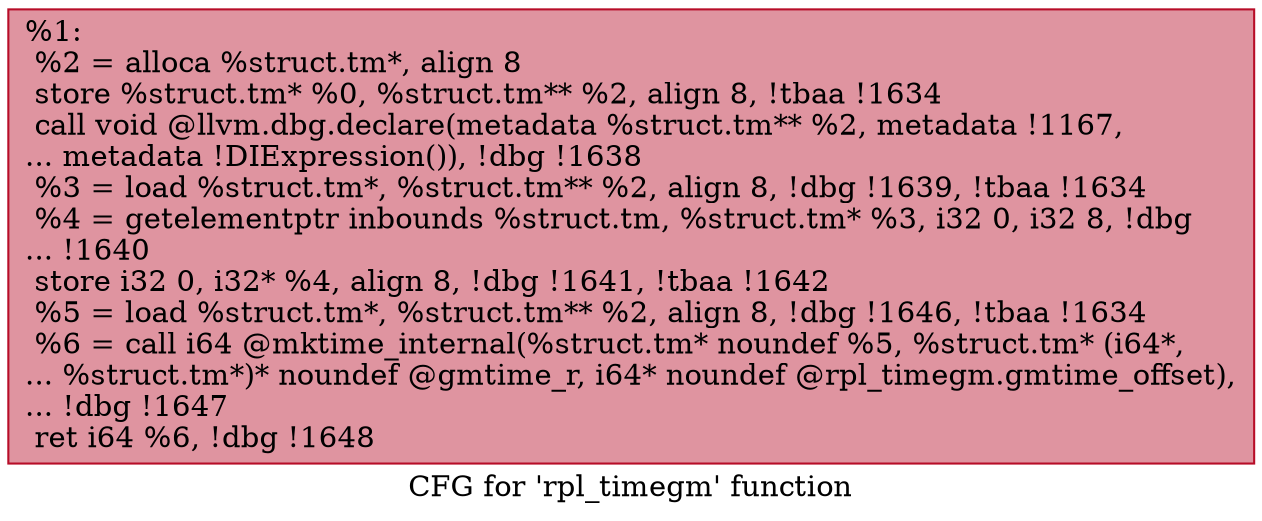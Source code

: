 digraph "CFG for 'rpl_timegm' function" {
	label="CFG for 'rpl_timegm' function";

	Node0x18734c0 [shape=record,color="#b70d28ff", style=filled, fillcolor="#b70d2870",label="{%1:\l  %2 = alloca %struct.tm*, align 8\l  store %struct.tm* %0, %struct.tm** %2, align 8, !tbaa !1634\l  call void @llvm.dbg.declare(metadata %struct.tm** %2, metadata !1167,\l... metadata !DIExpression()), !dbg !1638\l  %3 = load %struct.tm*, %struct.tm** %2, align 8, !dbg !1639, !tbaa !1634\l  %4 = getelementptr inbounds %struct.tm, %struct.tm* %3, i32 0, i32 8, !dbg\l... !1640\l  store i32 0, i32* %4, align 8, !dbg !1641, !tbaa !1642\l  %5 = load %struct.tm*, %struct.tm** %2, align 8, !dbg !1646, !tbaa !1634\l  %6 = call i64 @mktime_internal(%struct.tm* noundef %5, %struct.tm* (i64*,\l... %struct.tm*)* noundef @gmtime_r, i64* noundef @rpl_timegm.gmtime_offset),\l... !dbg !1647\l  ret i64 %6, !dbg !1648\l}"];
}
